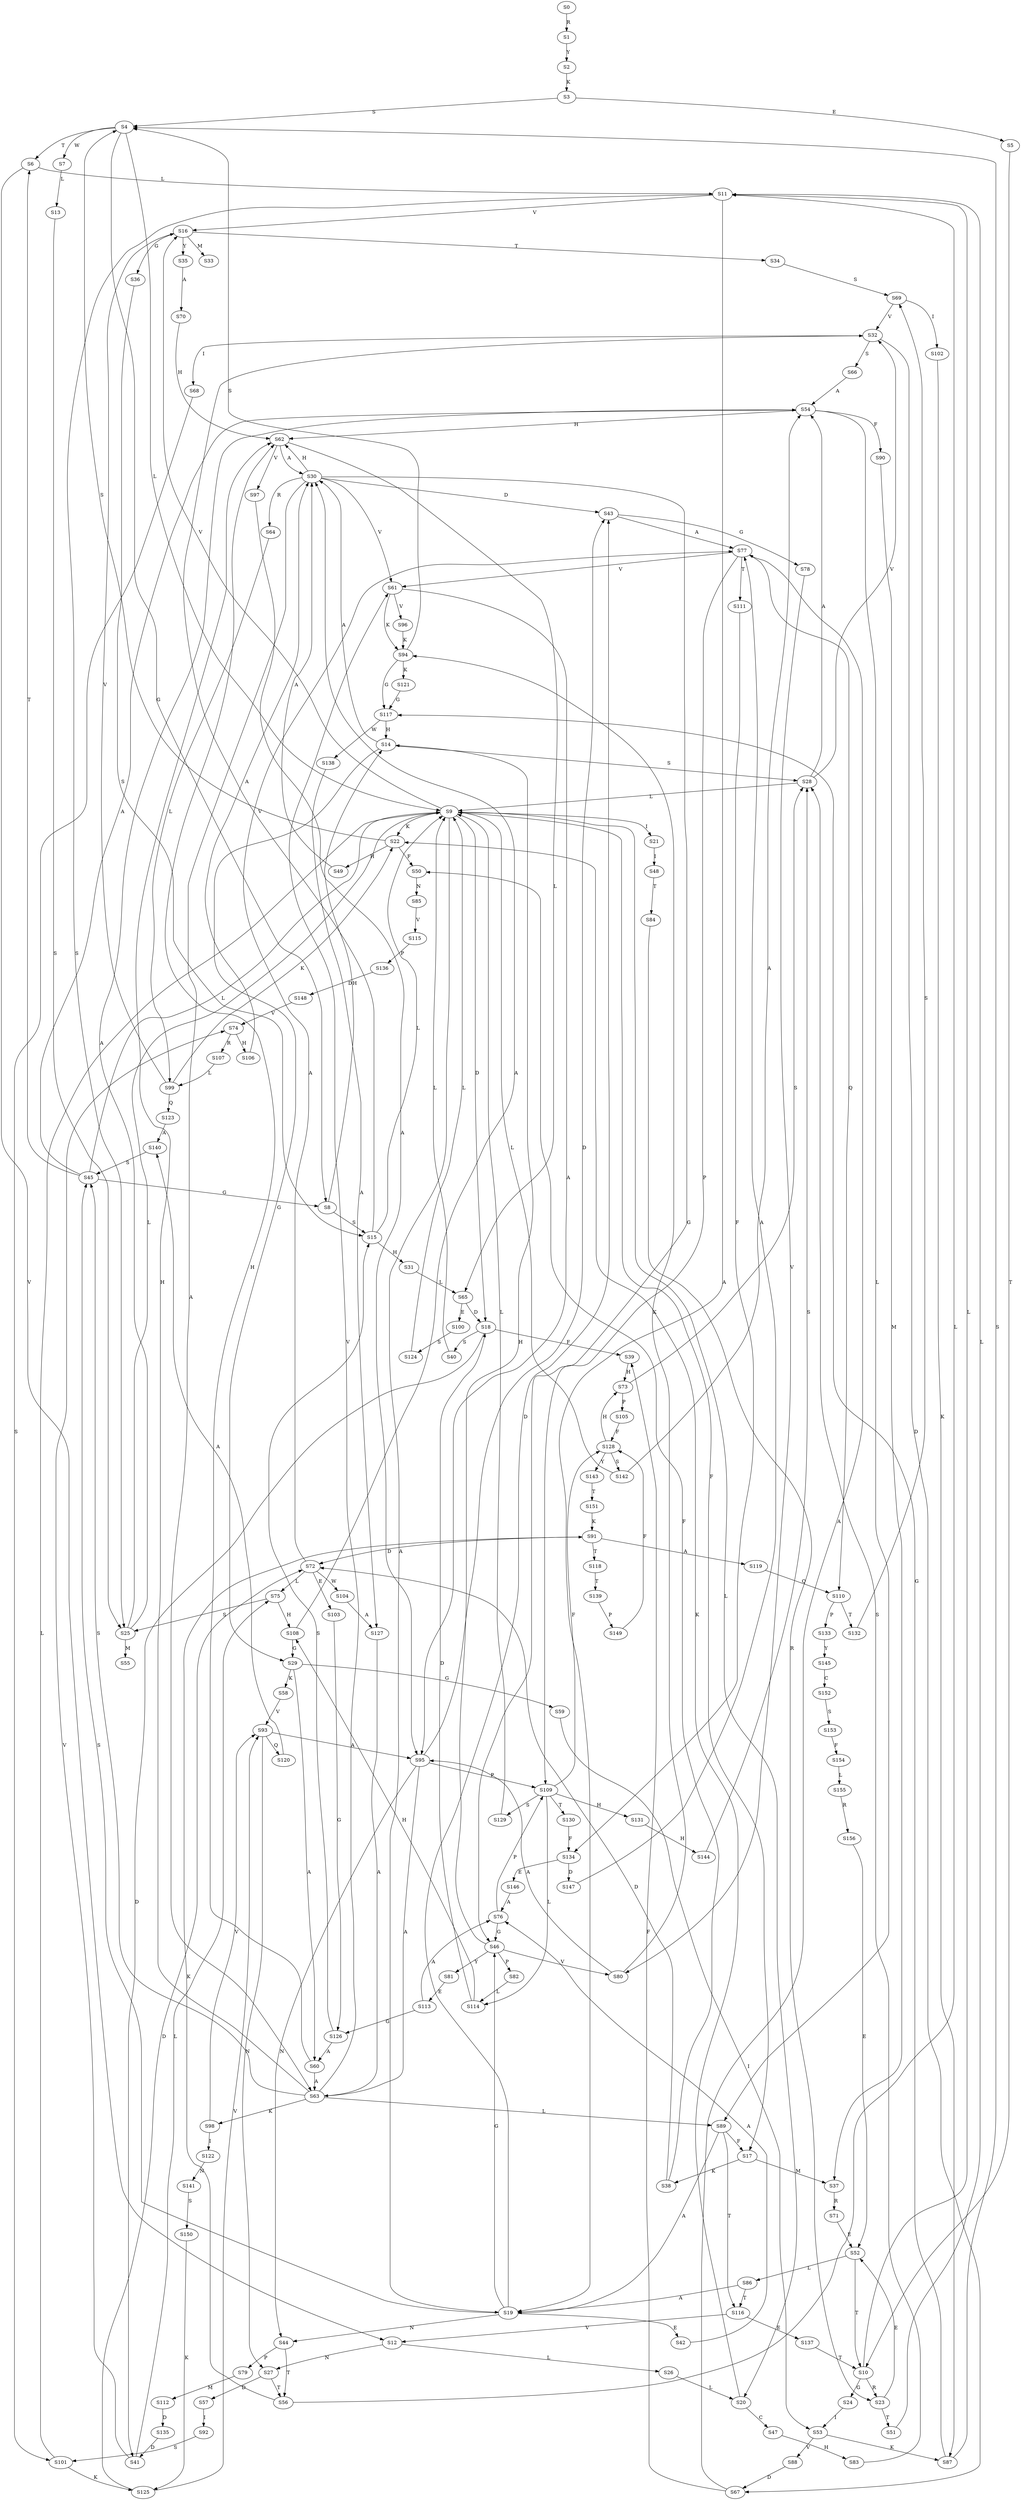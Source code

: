 strict digraph  {
	S0 -> S1 [ label = R ];
	S1 -> S2 [ label = Y ];
	S2 -> S3 [ label = K ];
	S3 -> S4 [ label = S ];
	S3 -> S5 [ label = E ];
	S4 -> S6 [ label = T ];
	S4 -> S7 [ label = W ];
	S4 -> S8 [ label = G ];
	S4 -> S9 [ label = L ];
	S5 -> S10 [ label = T ];
	S6 -> S11 [ label = L ];
	S6 -> S12 [ label = V ];
	S7 -> S13 [ label = L ];
	S8 -> S14 [ label = H ];
	S8 -> S15 [ label = S ];
	S9 -> S16 [ label = V ];
	S9 -> S17 [ label = F ];
	S9 -> S18 [ label = D ];
	S9 -> S19 [ label = A ];
	S9 -> S20 [ label = L ];
	S9 -> S21 [ label = I ];
	S9 -> S22 [ label = K ];
	S10 -> S23 [ label = R ];
	S10 -> S24 [ label = G ];
	S10 -> S11 [ label = L ];
	S11 -> S19 [ label = A ];
	S11 -> S16 [ label = V ];
	S11 -> S25 [ label = S ];
	S12 -> S26 [ label = L ];
	S12 -> S27 [ label = N ];
	S13 -> S25 [ label = S ];
	S14 -> S28 [ label = S ];
	S14 -> S29 [ label = G ];
	S14 -> S30 [ label = A ];
	S15 -> S9 [ label = L ];
	S15 -> S31 [ label = H ];
	S15 -> S32 [ label = V ];
	S16 -> S33 [ label = M ];
	S16 -> S34 [ label = T ];
	S16 -> S35 [ label = Y ];
	S16 -> S36 [ label = G ];
	S17 -> S37 [ label = M ];
	S17 -> S38 [ label = K ];
	S18 -> S39 [ label = F ];
	S18 -> S40 [ label = S ];
	S18 -> S41 [ label = D ];
	S19 -> S42 [ label = E ];
	S19 -> S43 [ label = D ];
	S19 -> S44 [ label = N ];
	S19 -> S45 [ label = S ];
	S19 -> S46 [ label = G ];
	S20 -> S22 [ label = K ];
	S20 -> S47 [ label = C ];
	S21 -> S48 [ label = I ];
	S22 -> S49 [ label = H ];
	S22 -> S50 [ label = F ];
	S22 -> S4 [ label = S ];
	S23 -> S51 [ label = T ];
	S23 -> S52 [ label = E ];
	S24 -> S53 [ label = I ];
	S25 -> S54 [ label = A ];
	S25 -> S55 [ label = M ];
	S25 -> S9 [ label = L ];
	S26 -> S20 [ label = L ];
	S27 -> S56 [ label = T ];
	S27 -> S57 [ label = D ];
	S28 -> S9 [ label = L ];
	S28 -> S32 [ label = V ];
	S28 -> S54 [ label = A ];
	S29 -> S58 [ label = K ];
	S29 -> S59 [ label = G ];
	S29 -> S60 [ label = A ];
	S30 -> S46 [ label = G ];
	S30 -> S61 [ label = V ];
	S30 -> S62 [ label = H ];
	S30 -> S63 [ label = A ];
	S30 -> S64 [ label = R ];
	S30 -> S43 [ label = D ];
	S31 -> S65 [ label = L ];
	S32 -> S66 [ label = S ];
	S32 -> S67 [ label = D ];
	S32 -> S68 [ label = I ];
	S34 -> S69 [ label = S ];
	S35 -> S70 [ label = A ];
	S36 -> S15 [ label = S ];
	S37 -> S71 [ label = R ];
	S38 -> S72 [ label = D ];
	S38 -> S50 [ label = F ];
	S39 -> S73 [ label = H ];
	S40 -> S9 [ label = L ];
	S41 -> S74 [ label = V ];
	S41 -> S75 [ label = L ];
	S42 -> S76 [ label = A ];
	S43 -> S77 [ label = A ];
	S43 -> S78 [ label = G ];
	S44 -> S56 [ label = T ];
	S44 -> S79 [ label = P ];
	S45 -> S8 [ label = G ];
	S45 -> S9 [ label = L ];
	S45 -> S54 [ label = A ];
	S45 -> S6 [ label = T ];
	S46 -> S80 [ label = V ];
	S46 -> S81 [ label = Y ];
	S46 -> S14 [ label = H ];
	S46 -> S82 [ label = P ];
	S47 -> S83 [ label = H ];
	S48 -> S84 [ label = T ];
	S49 -> S30 [ label = A ];
	S50 -> S85 [ label = N ];
	S51 -> S11 [ label = L ];
	S52 -> S86 [ label = L ];
	S52 -> S10 [ label = T ];
	S53 -> S87 [ label = K ];
	S53 -> S88 [ label = V ];
	S54 -> S62 [ label = H ];
	S54 -> S89 [ label = L ];
	S54 -> S90 [ label = F ];
	S56 -> S91 [ label = K ];
	S56 -> S11 [ label = L ];
	S57 -> S92 [ label = I ];
	S58 -> S93 [ label = V ];
	S59 -> S53 [ label = I ];
	S60 -> S62 [ label = H ];
	S60 -> S63 [ label = A ];
	S61 -> S94 [ label = K ];
	S61 -> S95 [ label = A ];
	S61 -> S96 [ label = V ];
	S62 -> S30 [ label = A ];
	S62 -> S65 [ label = L ];
	S62 -> S97 [ label = V ];
	S63 -> S98 [ label = K ];
	S63 -> S89 [ label = L ];
	S63 -> S45 [ label = S ];
	S63 -> S61 [ label = V ];
	S63 -> S62 [ label = H ];
	S64 -> S99 [ label = L ];
	S65 -> S18 [ label = D ];
	S65 -> S100 [ label = E ];
	S66 -> S54 [ label = A ];
	S67 -> S39 [ label = F ];
	S67 -> S77 [ label = A ];
	S68 -> S101 [ label = S ];
	S69 -> S32 [ label = V ];
	S69 -> S102 [ label = I ];
	S70 -> S62 [ label = H ];
	S71 -> S52 [ label = E ];
	S72 -> S77 [ label = A ];
	S72 -> S75 [ label = L ];
	S72 -> S103 [ label = E ];
	S72 -> S104 [ label = W ];
	S73 -> S105 [ label = P ];
	S73 -> S28 [ label = S ];
	S74 -> S106 [ label = H ];
	S74 -> S107 [ label = R ];
	S75 -> S25 [ label = S ];
	S75 -> S108 [ label = H ];
	S76 -> S46 [ label = G ];
	S76 -> S109 [ label = P ];
	S77 -> S109 [ label = P ];
	S77 -> S61 [ label = V ];
	S77 -> S110 [ label = Q ];
	S77 -> S111 [ label = T ];
	S78 -> S80 [ label = V ];
	S79 -> S112 [ label = M ];
	S80 -> S94 [ label = K ];
	S80 -> S95 [ label = A ];
	S81 -> S113 [ label = E ];
	S82 -> S114 [ label = L ];
	S83 -> S28 [ label = S ];
	S84 -> S23 [ label = R ];
	S85 -> S115 [ label = V ];
	S86 -> S19 [ label = A ];
	S86 -> S116 [ label = T ];
	S87 -> S117 [ label = G ];
	S87 -> S4 [ label = S ];
	S88 -> S67 [ label = D ];
	S89 -> S116 [ label = T ];
	S89 -> S17 [ label = F ];
	S89 -> S19 [ label = A ];
	S90 -> S37 [ label = M ];
	S91 -> S72 [ label = D ];
	S91 -> S118 [ label = T ];
	S91 -> S119 [ label = A ];
	S92 -> S101 [ label = S ];
	S93 -> S27 [ label = N ];
	S93 -> S120 [ label = Q ];
	S93 -> S95 [ label = A ];
	S94 -> S117 [ label = G ];
	S94 -> S121 [ label = K ];
	S94 -> S4 [ label = S ];
	S95 -> S44 [ label = N ];
	S95 -> S109 [ label = P ];
	S95 -> S63 [ label = A ];
	S95 -> S43 [ label = D ];
	S96 -> S94 [ label = K ];
	S97 -> S95 [ label = A ];
	S98 -> S93 [ label = V ];
	S98 -> S122 [ label = I ];
	S99 -> S22 [ label = K ];
	S99 -> S123 [ label = Q ];
	S99 -> S16 [ label = V ];
	S100 -> S124 [ label = S ];
	S101 -> S125 [ label = K ];
	S101 -> S9 [ label = L ];
	S102 -> S87 [ label = K ];
	S103 -> S126 [ label = G ];
	S104 -> S127 [ label = A ];
	S105 -> S128 [ label = F ];
	S106 -> S30 [ label = A ];
	S107 -> S99 [ label = L ];
	S108 -> S30 [ label = A ];
	S108 -> S29 [ label = G ];
	S109 -> S129 [ label = S ];
	S109 -> S114 [ label = L ];
	S109 -> S130 [ label = T ];
	S109 -> S131 [ label = H ];
	S109 -> S128 [ label = F ];
	S110 -> S132 [ label = T ];
	S110 -> S133 [ label = P ];
	S111 -> S134 [ label = F ];
	S112 -> S135 [ label = D ];
	S113 -> S126 [ label = G ];
	S113 -> S76 [ label = A ];
	S114 -> S108 [ label = H ];
	S114 -> S18 [ label = D ];
	S115 -> S136 [ label = P ];
	S116 -> S12 [ label = V ];
	S116 -> S137 [ label = E ];
	S117 -> S138 [ label = W ];
	S117 -> S14 [ label = H ];
	S118 -> S139 [ label = T ];
	S119 -> S110 [ label = Q ];
	S120 -> S140 [ label = A ];
	S121 -> S117 [ label = G ];
	S122 -> S141 [ label = N ];
	S123 -> S140 [ label = A ];
	S124 -> S9 [ label = L ];
	S125 -> S72 [ label = D ];
	S125 -> S93 [ label = V ];
	S126 -> S60 [ label = A ];
	S126 -> S15 [ label = S ];
	S127 -> S63 [ label = A ];
	S128 -> S142 [ label = S ];
	S128 -> S143 [ label = Y ];
	S128 -> S73 [ label = H ];
	S129 -> S9 [ label = L ];
	S130 -> S134 [ label = F ];
	S131 -> S144 [ label = H ];
	S132 -> S69 [ label = S ];
	S133 -> S145 [ label = Y ];
	S134 -> S146 [ label = E ];
	S134 -> S147 [ label = D ];
	S135 -> S41 [ label = D ];
	S136 -> S148 [ label = D ];
	S137 -> S10 [ label = T ];
	S138 -> S127 [ label = A ];
	S139 -> S149 [ label = P ];
	S140 -> S45 [ label = S ];
	S141 -> S150 [ label = S ];
	S142 -> S9 [ label = L ];
	S142 -> S54 [ label = A ];
	S143 -> S151 [ label = T ];
	S144 -> S28 [ label = S ];
	S145 -> S152 [ label = C ];
	S146 -> S76 [ label = A ];
	S147 -> S77 [ label = A ];
	S148 -> S74 [ label = V ];
	S149 -> S128 [ label = F ];
	S150 -> S125 [ label = K ];
	S151 -> S91 [ label = K ];
	S152 -> S153 [ label = S ];
	S153 -> S154 [ label = F ];
	S154 -> S155 [ label = L ];
	S155 -> S156 [ label = R ];
	S156 -> S52 [ label = E ];
}
